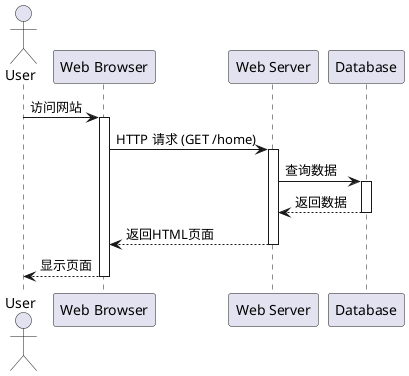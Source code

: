 @startuml
' Sequence Diagram Example

actor User
participant "Web Browser" as Browser
participant "Web Server" as Server
participant "Database" as DB

User -> Browser: 访问网站
activate Browser
Browser -> Server: HTTP 请求 (GET /home)
activate Server
Server -> DB: 查询数据
activate DB
DB --> Server: 返回数据
deactivate DB
Server --> Browser: 返回HTML页面
deactivate Server
Browser --> User: 显示页面
deactivate Browser

@enduml
